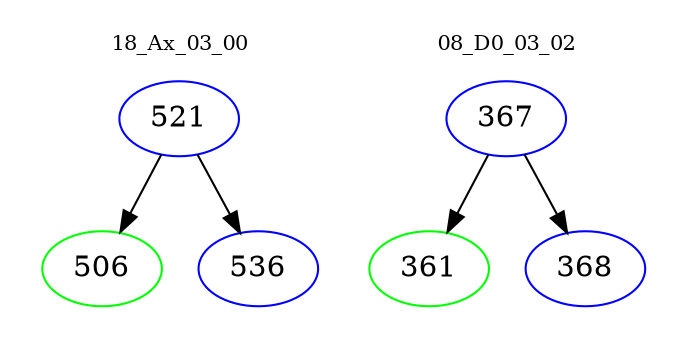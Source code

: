 digraph{
subgraph cluster_0 {
color = white
label = "18_Ax_03_00";
fontsize=10;
T0_521 [label="521", color="blue"]
T0_521 -> T0_506 [color="black"]
T0_506 [label="506", color="green"]
T0_521 -> T0_536 [color="black"]
T0_536 [label="536", color="blue"]
}
subgraph cluster_1 {
color = white
label = "08_D0_03_02";
fontsize=10;
T1_367 [label="367", color="blue"]
T1_367 -> T1_361 [color="black"]
T1_361 [label="361", color="green"]
T1_367 -> T1_368 [color="black"]
T1_368 [label="368", color="blue"]
}
}
